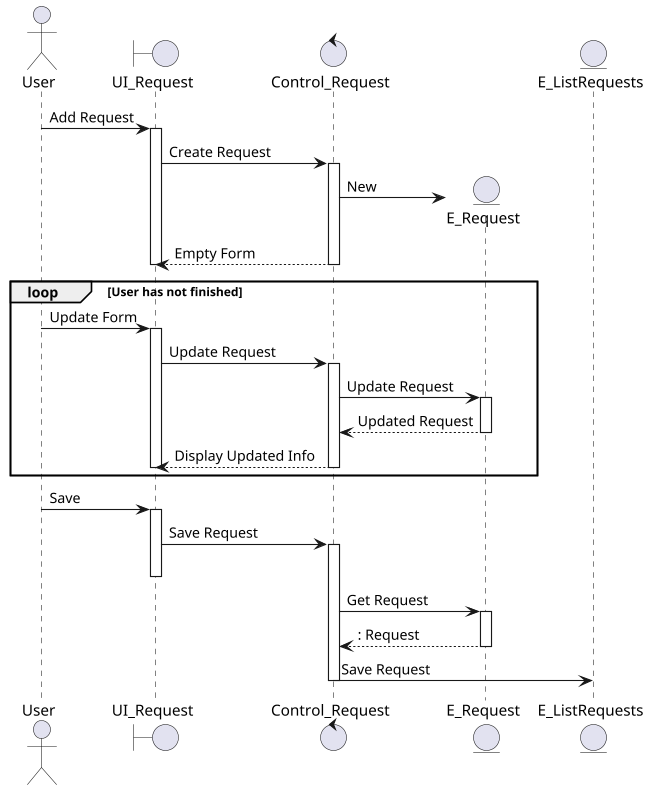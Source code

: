 @startuml

scale 650 width

actor User
'actor Technician
'actor President
boundary UI_Request
control Control_Request
entity E_Request
entity E_ListRequests

User -> UI_Request ++: Add Request
UI_Request -> Control_Request ++: Create Request
Control_Request  -> E_Request ** : New
Control_Request --> UI_Request --: Empty Form
deactivate UI_Request


Loop User has not finished
User -> UI_Request ++: Update Form
UI_Request -> Control_Request ++: Update Request
Control_Request -> E_Request ++: Update Request
return Updated Request
return Display Updated Info
deactivate UI_Request
end
'Loop

User -> UI_Request ++: Save
UI_Request -> Control_Request ++: Save Request
deactivate UI_Request
Control_Request -> E_Request ++: Get Request
return : Request
Control_Request -> E_ListRequests --: Save Request


@enduml